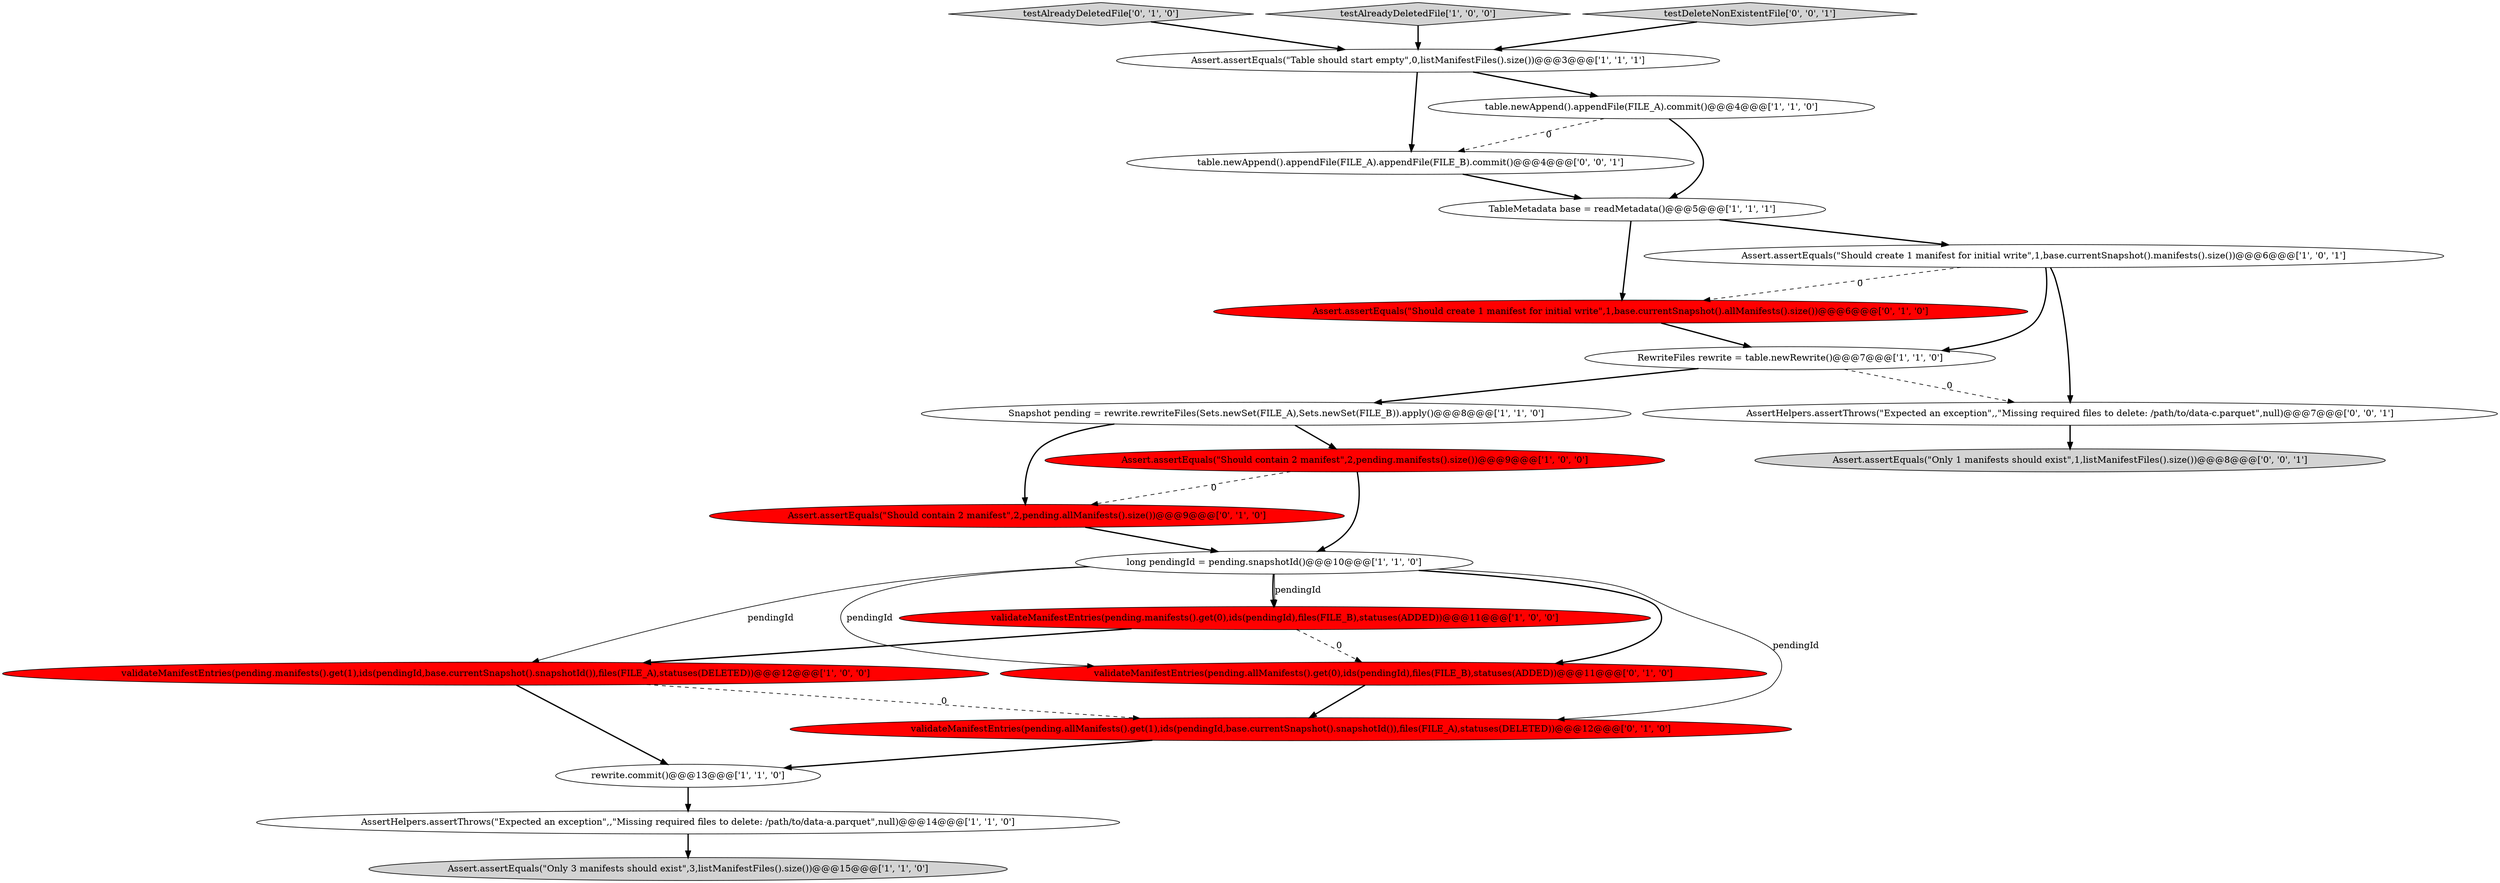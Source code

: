 digraph {
16 [style = filled, label = "validateManifestEntries(pending.allManifests().get(0),ids(pendingId),files(FILE_B),statuses(ADDED))@@@11@@@['0', '1', '0']", fillcolor = red, shape = ellipse image = "AAA1AAABBB2BBB"];
14 [style = filled, label = "Assert.assertEquals(\"Should contain 2 manifest\",2,pending.allManifests().size())@@@9@@@['0', '1', '0']", fillcolor = red, shape = ellipse image = "AAA1AAABBB2BBB"];
7 [style = filled, label = "Assert.assertEquals(\"Table should start empty\",0,listManifestFiles().size())@@@3@@@['1', '1', '1']", fillcolor = white, shape = ellipse image = "AAA0AAABBB1BBB"];
22 [style = filled, label = "Assert.assertEquals(\"Only 1 manifests should exist\",1,listManifestFiles().size())@@@8@@@['0', '0', '1']", fillcolor = lightgray, shape = ellipse image = "AAA0AAABBB3BBB"];
18 [style = filled, label = "testAlreadyDeletedFile['0', '1', '0']", fillcolor = lightgray, shape = diamond image = "AAA0AAABBB2BBB"];
3 [style = filled, label = "long pendingId = pending.snapshotId()@@@10@@@['1', '1', '0']", fillcolor = white, shape = ellipse image = "AAA0AAABBB1BBB"];
11 [style = filled, label = "rewrite.commit()@@@13@@@['1', '1', '0']", fillcolor = white, shape = ellipse image = "AAA0AAABBB1BBB"];
9 [style = filled, label = "Snapshot pending = rewrite.rewriteFiles(Sets.newSet(FILE_A),Sets.newSet(FILE_B)).apply()@@@8@@@['1', '1', '0']", fillcolor = white, shape = ellipse image = "AAA0AAABBB1BBB"];
5 [style = filled, label = "RewriteFiles rewrite = table.newRewrite()@@@7@@@['1', '1', '0']", fillcolor = white, shape = ellipse image = "AAA0AAABBB1BBB"];
21 [style = filled, label = "table.newAppend().appendFile(FILE_A).appendFile(FILE_B).commit()@@@4@@@['0', '0', '1']", fillcolor = white, shape = ellipse image = "AAA0AAABBB3BBB"];
10 [style = filled, label = "table.newAppend().appendFile(FILE_A).commit()@@@4@@@['1', '1', '0']", fillcolor = white, shape = ellipse image = "AAA0AAABBB1BBB"];
2 [style = filled, label = "testAlreadyDeletedFile['1', '0', '0']", fillcolor = lightgray, shape = diamond image = "AAA0AAABBB1BBB"];
13 [style = filled, label = "AssertHelpers.assertThrows(\"Expected an exception\",,\"Missing required files to delete: /path/to/data-a.parquet\",null)@@@14@@@['1', '1', '0']", fillcolor = white, shape = ellipse image = "AAA0AAABBB1BBB"];
6 [style = filled, label = "validateManifestEntries(pending.manifests().get(1),ids(pendingId,base.currentSnapshot().snapshotId()),files(FILE_A),statuses(DELETED))@@@12@@@['1', '0', '0']", fillcolor = red, shape = ellipse image = "AAA1AAABBB1BBB"];
15 [style = filled, label = "Assert.assertEquals(\"Should create 1 manifest for initial write\",1,base.currentSnapshot().allManifests().size())@@@6@@@['0', '1', '0']", fillcolor = red, shape = ellipse image = "AAA1AAABBB2BBB"];
0 [style = filled, label = "Assert.assertEquals(\"Should create 1 manifest for initial write\",1,base.currentSnapshot().manifests().size())@@@6@@@['1', '0', '1']", fillcolor = white, shape = ellipse image = "AAA0AAABBB1BBB"];
8 [style = filled, label = "Assert.assertEquals(\"Only 3 manifests should exist\",3,listManifestFiles().size())@@@15@@@['1', '1', '0']", fillcolor = lightgray, shape = ellipse image = "AAA0AAABBB1BBB"];
12 [style = filled, label = "Assert.assertEquals(\"Should contain 2 manifest\",2,pending.manifests().size())@@@9@@@['1', '0', '0']", fillcolor = red, shape = ellipse image = "AAA1AAABBB1BBB"];
17 [style = filled, label = "validateManifestEntries(pending.allManifests().get(1),ids(pendingId,base.currentSnapshot().snapshotId()),files(FILE_A),statuses(DELETED))@@@12@@@['0', '1', '0']", fillcolor = red, shape = ellipse image = "AAA1AAABBB2BBB"];
20 [style = filled, label = "AssertHelpers.assertThrows(\"Expected an exception\",,\"Missing required files to delete: /path/to/data-c.parquet\",null)@@@7@@@['0', '0', '1']", fillcolor = white, shape = ellipse image = "AAA0AAABBB3BBB"];
4 [style = filled, label = "validateManifestEntries(pending.manifests().get(0),ids(pendingId),files(FILE_B),statuses(ADDED))@@@11@@@['1', '0', '0']", fillcolor = red, shape = ellipse image = "AAA1AAABBB1BBB"];
19 [style = filled, label = "testDeleteNonExistentFile['0', '0', '1']", fillcolor = lightgray, shape = diamond image = "AAA0AAABBB3BBB"];
1 [style = filled, label = "TableMetadata base = readMetadata()@@@5@@@['1', '1', '1']", fillcolor = white, shape = ellipse image = "AAA0AAABBB1BBB"];
14->3 [style = bold, label=""];
10->21 [style = dashed, label="0"];
4->16 [style = dashed, label="0"];
5->9 [style = bold, label=""];
7->10 [style = bold, label=""];
4->6 [style = bold, label=""];
1->15 [style = bold, label=""];
0->15 [style = dashed, label="0"];
6->17 [style = dashed, label="0"];
1->0 [style = bold, label=""];
16->17 [style = bold, label=""];
3->16 [style = bold, label=""];
3->4 [style = bold, label=""];
15->5 [style = bold, label=""];
5->20 [style = dashed, label="0"];
20->22 [style = bold, label=""];
12->14 [style = dashed, label="0"];
6->11 [style = bold, label=""];
11->13 [style = bold, label=""];
21->1 [style = bold, label=""];
9->14 [style = bold, label=""];
7->21 [style = bold, label=""];
0->20 [style = bold, label=""];
12->3 [style = bold, label=""];
9->12 [style = bold, label=""];
3->4 [style = solid, label="pendingId"];
2->7 [style = bold, label=""];
13->8 [style = bold, label=""];
18->7 [style = bold, label=""];
3->6 [style = solid, label="pendingId"];
10->1 [style = bold, label=""];
3->17 [style = solid, label="pendingId"];
19->7 [style = bold, label=""];
3->16 [style = solid, label="pendingId"];
0->5 [style = bold, label=""];
17->11 [style = bold, label=""];
}

